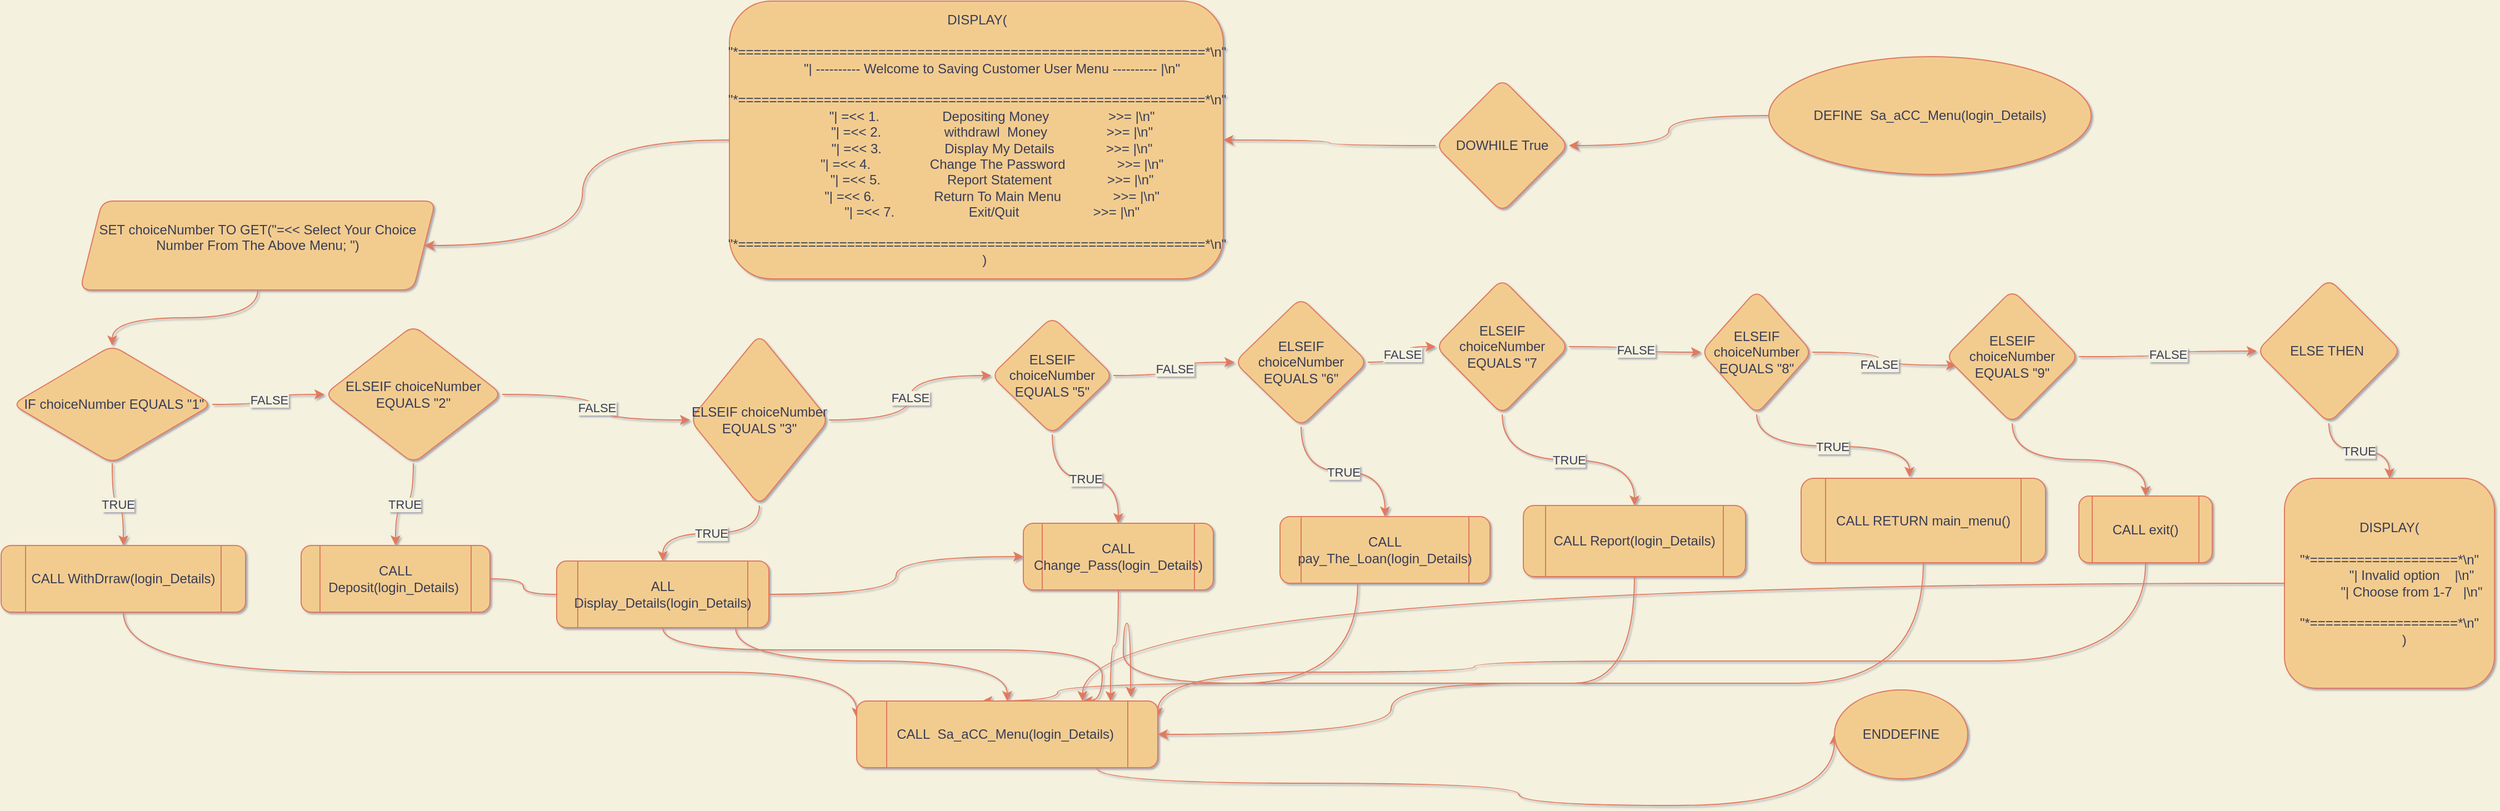 <mxfile version="15.8.4" type="device"><diagram id="C5RBs43oDa-KdzZeNtuy" name="Page-1"><mxGraphModel dx="2076" dy="1376" grid="1" gridSize="10" guides="1" tooltips="1" connect="1" arrows="1" fold="1" page="1" pageScale="1" pageWidth="827" pageHeight="1169" background="#F4F1DE" math="0" shadow="1"><root><mxCell id="WIyWlLk6GJQsqaUBKTNV-0"/><mxCell id="WIyWlLk6GJQsqaUBKTNV-1" parent="WIyWlLk6GJQsqaUBKTNV-0"/><mxCell id="oWzX9Vyd33wCpvHWEbxM-0" style="edgeStyle=orthogonalEdgeStyle;orthogonalLoop=1;jettySize=auto;html=1;strokeColor=#E07A5F;fontColor=#393C56;curved=1;labelBackgroundColor=#F4F1DE;" edge="1" parent="WIyWlLk6GJQsqaUBKTNV-1" source="oWzX9Vyd33wCpvHWEbxM-1" target="oWzX9Vyd33wCpvHWEbxM-3"><mxGeometry relative="1" as="geometry"/></mxCell><mxCell id="oWzX9Vyd33wCpvHWEbxM-1" value="DEFINE&amp;nbsp; Sa_aCC_Menu(login_Details)" style="ellipse;whiteSpace=wrap;html=1;fillColor=#F2CC8F;strokeColor=#E07A5F;fontColor=#393C56;rounded=1;" vertex="1" parent="WIyWlLk6GJQsqaUBKTNV-1"><mxGeometry x="1641" y="70" width="290" height="106" as="geometry"/></mxCell><mxCell id="oWzX9Vyd33wCpvHWEbxM-2" value="" style="edgeStyle=orthogonalEdgeStyle;orthogonalLoop=1;jettySize=auto;html=1;strokeColor=#E07A5F;fontColor=#393C56;curved=1;labelBackgroundColor=#F4F1DE;" edge="1" parent="WIyWlLk6GJQsqaUBKTNV-1" source="oWzX9Vyd33wCpvHWEbxM-3" target="oWzX9Vyd33wCpvHWEbxM-5"><mxGeometry relative="1" as="geometry"/></mxCell><mxCell id="oWzX9Vyd33wCpvHWEbxM-3" value="DOWHILE True" style="rhombus;whiteSpace=wrap;html=1;fillColor=#F2CC8F;strokeColor=#E07A5F;fontColor=#393C56;rounded=1;" vertex="1" parent="WIyWlLk6GJQsqaUBKTNV-1"><mxGeometry x="1341" y="90" width="120" height="120" as="geometry"/></mxCell><mxCell id="oWzX9Vyd33wCpvHWEbxM-4" value="" style="edgeStyle=orthogonalEdgeStyle;orthogonalLoop=1;jettySize=auto;html=1;strokeColor=#E07A5F;fontColor=#393C56;curved=1;labelBackgroundColor=#F4F1DE;" edge="1" parent="WIyWlLk6GJQsqaUBKTNV-1" source="oWzX9Vyd33wCpvHWEbxM-5" target="oWzX9Vyd33wCpvHWEbxM-7"><mxGeometry relative="1" as="geometry"/></mxCell><mxCell id="oWzX9Vyd33wCpvHWEbxM-5" value="&lt;div&gt;DISPLAY(&lt;/div&gt;&lt;div&gt;&amp;nbsp; &amp;nbsp; &amp;nbsp; &amp;nbsp; &quot;*============================================================*\n&quot;&lt;/div&gt;&lt;div&gt;&amp;nbsp; &amp;nbsp; &amp;nbsp; &amp;nbsp; &quot;| ---------- Welcome to Saving Customer User Menu ---------- |\n&quot;&lt;/div&gt;&lt;div&gt;&amp;nbsp; &amp;nbsp; &amp;nbsp; &amp;nbsp; &quot;*============================================================*\n&quot;&lt;/div&gt;&lt;div&gt;&amp;nbsp; &amp;nbsp; &amp;nbsp; &amp;nbsp; &quot;| =&amp;lt;&amp;lt; 1.&amp;nbsp; &amp;nbsp; &amp;nbsp; &amp;nbsp; &amp;nbsp; &amp;nbsp; &amp;nbsp; &amp;nbsp; &amp;nbsp;Depositing Money&amp;nbsp; &amp;nbsp; &amp;nbsp; &amp;nbsp; &amp;nbsp; &amp;nbsp; &amp;nbsp; &amp;nbsp; &amp;gt;&amp;gt;= |\n&quot;&lt;/div&gt;&lt;div&gt;&amp;nbsp; &amp;nbsp; &amp;nbsp; &amp;nbsp; &quot;| =&amp;lt;&amp;lt; 2.&amp;nbsp; &amp;nbsp; &amp;nbsp; &amp;nbsp; &amp;nbsp; &amp;nbsp; &amp;nbsp; &amp;nbsp; &amp;nbsp;withdrawl&amp;nbsp; Money&amp;nbsp; &amp;nbsp; &amp;nbsp; &amp;nbsp; &amp;nbsp; &amp;nbsp; &amp;nbsp; &amp;nbsp; &amp;gt;&amp;gt;= |\n&quot;&lt;/div&gt;&lt;div&gt;&amp;nbsp; &amp;nbsp; &amp;nbsp; &amp;nbsp; &quot;| =&amp;lt;&amp;lt; 3.&amp;nbsp; &amp;nbsp; &amp;nbsp; &amp;nbsp; &amp;nbsp; &amp;nbsp; &amp;nbsp; &amp;nbsp; &amp;nbsp;Display My Details&amp;nbsp; &amp;nbsp; &amp;nbsp; &amp;nbsp; &amp;nbsp; &amp;nbsp; &amp;nbsp; &amp;gt;&amp;gt;= |\n&quot;&lt;/div&gt;&lt;div&gt;&amp;nbsp; &amp;nbsp; &amp;nbsp; &amp;nbsp; &quot;| =&amp;lt;&amp;lt; 4.&amp;nbsp; &amp;nbsp; &amp;nbsp; &amp;nbsp; &amp;nbsp; &amp;nbsp; &amp;nbsp; &amp;nbsp; Change The Password&amp;nbsp; &amp;nbsp; &amp;nbsp; &amp;nbsp; &amp;nbsp; &amp;nbsp; &amp;nbsp; &amp;gt;&amp;gt;= |\n&quot;&lt;/div&gt;&lt;div&gt;&amp;nbsp; &amp;nbsp; &amp;nbsp; &amp;nbsp; &quot;| =&amp;lt;&amp;lt; 5.&amp;nbsp; &amp;nbsp; &amp;nbsp; &amp;nbsp; &amp;nbsp; &amp;nbsp; &amp;nbsp; &amp;nbsp; &amp;nbsp; Report Statement&amp;nbsp; &amp;nbsp; &amp;nbsp; &amp;nbsp; &amp;nbsp; &amp;nbsp; &amp;nbsp; &amp;nbsp;&amp;gt;&amp;gt;= |\n&quot;&lt;/div&gt;&lt;div&gt;&amp;nbsp; &amp;nbsp; &amp;nbsp; &amp;nbsp; &quot;| =&amp;lt;&amp;lt; 6.&amp;nbsp; &amp;nbsp; &amp;nbsp; &amp;nbsp; &amp;nbsp; &amp;nbsp; &amp;nbsp; &amp;nbsp; Return To Main Menu&amp;nbsp; &amp;nbsp; &amp;nbsp; &amp;nbsp; &amp;nbsp; &amp;nbsp; &amp;nbsp; &amp;gt;&amp;gt;= |\n&quot;&lt;/div&gt;&lt;div&gt;&amp;nbsp; &amp;nbsp; &amp;nbsp; &amp;nbsp; &quot;| =&amp;lt;&amp;lt; 7.&amp;nbsp; &amp;nbsp; &amp;nbsp; &amp;nbsp; &amp;nbsp; &amp;nbsp; &amp;nbsp; &amp;nbsp; &amp;nbsp; &amp;nbsp; Exit/Quit&amp;nbsp; &amp;nbsp; &amp;nbsp; &amp;nbsp; &amp;nbsp; &amp;nbsp; &amp;nbsp; &amp;nbsp; &amp;nbsp; &amp;nbsp; &amp;gt;&amp;gt;= |\n&quot;&lt;/div&gt;&lt;div&gt;&amp;nbsp; &amp;nbsp; &amp;nbsp; &amp;nbsp; &quot;*============================================================*\n&quot;&lt;/div&gt;&lt;div&gt;&amp;nbsp; &amp;nbsp; )&lt;/div&gt;" style="whiteSpace=wrap;html=1;fillColor=#F2CC8F;strokeColor=#E07A5F;fontColor=#393C56;rounded=1;" vertex="1" parent="WIyWlLk6GJQsqaUBKTNV-1"><mxGeometry x="705.5" y="20" width="444.5" height="250" as="geometry"/></mxCell><mxCell id="oWzX9Vyd33wCpvHWEbxM-6" style="edgeStyle=orthogonalEdgeStyle;orthogonalLoop=1;jettySize=auto;html=1;entryX=0.5;entryY=0;entryDx=0;entryDy=0;strokeColor=#E07A5F;fontColor=#393C56;curved=1;labelBackgroundColor=#F4F1DE;" edge="1" parent="WIyWlLk6GJQsqaUBKTNV-1" source="oWzX9Vyd33wCpvHWEbxM-7" target="oWzX9Vyd33wCpvHWEbxM-10"><mxGeometry relative="1" as="geometry"/></mxCell><mxCell id="oWzX9Vyd33wCpvHWEbxM-7" value="&lt;div&gt;SET choiceNumber TO GET(&quot;=&amp;lt;&amp;lt; Select Your Choice Number From The Above Menu; &quot;)&lt;/div&gt;&lt;div&gt;&lt;br&gt;&lt;/div&gt;" style="shape=parallelogram;perimeter=parallelogramPerimeter;whiteSpace=wrap;html=1;fixedSize=1;fillColor=#F2CC8F;strokeColor=#E07A5F;fontColor=#393C56;rounded=1;" vertex="1" parent="WIyWlLk6GJQsqaUBKTNV-1"><mxGeometry x="121" y="200" width="320" height="80" as="geometry"/></mxCell><mxCell id="oWzX9Vyd33wCpvHWEbxM-8" value="TRUE" style="edgeStyle=orthogonalEdgeStyle;orthogonalLoop=1;jettySize=auto;html=1;strokeColor=#E07A5F;fontColor=#393C56;curved=1;labelBackgroundColor=#F4F1DE;" edge="1" parent="WIyWlLk6GJQsqaUBKTNV-1" source="oWzX9Vyd33wCpvHWEbxM-10" target="oWzX9Vyd33wCpvHWEbxM-38"><mxGeometry relative="1" as="geometry"/></mxCell><mxCell id="oWzX9Vyd33wCpvHWEbxM-9" value="FALSE" style="edgeStyle=orthogonalEdgeStyle;orthogonalLoop=1;jettySize=auto;html=1;strokeColor=#E07A5F;fontColor=#393C56;curved=1;labelBackgroundColor=#F4F1DE;" edge="1" parent="WIyWlLk6GJQsqaUBKTNV-1" source="oWzX9Vyd33wCpvHWEbxM-10" target="oWzX9Vyd33wCpvHWEbxM-13"><mxGeometry relative="1" as="geometry"/></mxCell><mxCell id="oWzX9Vyd33wCpvHWEbxM-10" value="&amp;nbsp;IF choiceNumber EQUALS &quot;1&quot;" style="rhombus;whiteSpace=wrap;html=1;fillColor=#F2CC8F;strokeColor=#E07A5F;fontColor=#393C56;rounded=1;" vertex="1" parent="WIyWlLk6GJQsqaUBKTNV-1"><mxGeometry x="60" y="330" width="180" height="106" as="geometry"/></mxCell><mxCell id="oWzX9Vyd33wCpvHWEbxM-11" value="TRUE" style="edgeStyle=orthogonalEdgeStyle;orthogonalLoop=1;jettySize=auto;html=1;strokeColor=#E07A5F;fontColor=#393C56;curved=1;labelBackgroundColor=#F4F1DE;" edge="1" parent="WIyWlLk6GJQsqaUBKTNV-1" source="oWzX9Vyd33wCpvHWEbxM-13" target="oWzX9Vyd33wCpvHWEbxM-40"><mxGeometry relative="1" as="geometry"/></mxCell><mxCell id="oWzX9Vyd33wCpvHWEbxM-12" value="FALSE" style="edgeStyle=orthogonalEdgeStyle;orthogonalLoop=1;jettySize=auto;html=1;strokeColor=#E07A5F;fontColor=#393C56;curved=1;labelBackgroundColor=#F4F1DE;" edge="1" parent="WIyWlLk6GJQsqaUBKTNV-1" source="oWzX9Vyd33wCpvHWEbxM-13" target="oWzX9Vyd33wCpvHWEbxM-16"><mxGeometry relative="1" as="geometry"/></mxCell><mxCell id="oWzX9Vyd33wCpvHWEbxM-13" value="ELSEIF choiceNumber EQUALS &quot;2&quot;" style="rhombus;whiteSpace=wrap;html=1;fillColor=#F2CC8F;strokeColor=#E07A5F;fontColor=#393C56;rounded=1;" vertex="1" parent="WIyWlLk6GJQsqaUBKTNV-1"><mxGeometry x="341" y="312" width="160" height="124" as="geometry"/></mxCell><mxCell id="oWzX9Vyd33wCpvHWEbxM-14" value="TRUE" style="edgeStyle=orthogonalEdgeStyle;orthogonalLoop=1;jettySize=auto;html=1;strokeColor=#E07A5F;fontColor=#393C56;curved=1;labelBackgroundColor=#F4F1DE;" edge="1" parent="WIyWlLk6GJQsqaUBKTNV-1" source="oWzX9Vyd33wCpvHWEbxM-16" target="oWzX9Vyd33wCpvHWEbxM-57"><mxGeometry relative="1" as="geometry"/></mxCell><mxCell id="oWzX9Vyd33wCpvHWEbxM-15" value="FALSE" style="edgeStyle=orthogonalEdgeStyle;orthogonalLoop=1;jettySize=auto;html=1;strokeColor=#E07A5F;fontColor=#393C56;entryX=0;entryY=0.5;entryDx=0;entryDy=0;curved=1;labelBackgroundColor=#F4F1DE;" edge="1" parent="WIyWlLk6GJQsqaUBKTNV-1" source="oWzX9Vyd33wCpvHWEbxM-16" target="oWzX9Vyd33wCpvHWEbxM-22"><mxGeometry relative="1" as="geometry"><mxPoint x="741.028" y="361.471" as="targetPoint"/></mxGeometry></mxCell><mxCell id="oWzX9Vyd33wCpvHWEbxM-16" value="ELSEIF choiceNumber EQUALS &quot;3&quot;" style="rhombus;whiteSpace=wrap;html=1;fillColor=#F2CC8F;strokeColor=#E07A5F;fontColor=#393C56;rounded=1;" vertex="1" parent="WIyWlLk6GJQsqaUBKTNV-1"><mxGeometry x="670" y="320" width="125" height="154" as="geometry"/></mxCell><mxCell id="oWzX9Vyd33wCpvHWEbxM-20" value="TRUE" style="edgeStyle=orthogonalEdgeStyle;orthogonalLoop=1;jettySize=auto;html=1;strokeColor=#E07A5F;fontColor=#393C56;curved=1;labelBackgroundColor=#F4F1DE;" edge="1" parent="WIyWlLk6GJQsqaUBKTNV-1" source="oWzX9Vyd33wCpvHWEbxM-22" target="oWzX9Vyd33wCpvHWEbxM-45"><mxGeometry relative="1" as="geometry"/></mxCell><mxCell id="oWzX9Vyd33wCpvHWEbxM-21" value="FALSE" style="edgeStyle=orthogonalEdgeStyle;orthogonalLoop=1;jettySize=auto;html=1;strokeColor=#E07A5F;fontColor=#393C56;curved=1;labelBackgroundColor=#F4F1DE;" edge="1" parent="WIyWlLk6GJQsqaUBKTNV-1" source="oWzX9Vyd33wCpvHWEbxM-22" target="oWzX9Vyd33wCpvHWEbxM-25"><mxGeometry relative="1" as="geometry"/></mxCell><mxCell id="oWzX9Vyd33wCpvHWEbxM-22" value="ELSEIF choiceNumber EQUALS &quot;5&quot;" style="rhombus;whiteSpace=wrap;html=1;fillColor=#F2CC8F;strokeColor=#E07A5F;fontColor=#393C56;rounded=1;" vertex="1" parent="WIyWlLk6GJQsqaUBKTNV-1"><mxGeometry x="941" y="304" width="110" height="106" as="geometry"/></mxCell><mxCell id="oWzX9Vyd33wCpvHWEbxM-23" value="TRUE" style="edgeStyle=orthogonalEdgeStyle;orthogonalLoop=1;jettySize=auto;html=1;strokeColor=#E07A5F;fontColor=#393C56;curved=1;labelBackgroundColor=#F4F1DE;" edge="1" parent="WIyWlLk6GJQsqaUBKTNV-1" source="oWzX9Vyd33wCpvHWEbxM-25" target="oWzX9Vyd33wCpvHWEbxM-47"><mxGeometry relative="1" as="geometry"/></mxCell><mxCell id="oWzX9Vyd33wCpvHWEbxM-24" value="FALSE" style="edgeStyle=orthogonalEdgeStyle;orthogonalLoop=1;jettySize=auto;html=1;strokeColor=#E07A5F;fontColor=#393C56;curved=1;labelBackgroundColor=#F4F1DE;" edge="1" parent="WIyWlLk6GJQsqaUBKTNV-1" source="oWzX9Vyd33wCpvHWEbxM-25" target="oWzX9Vyd33wCpvHWEbxM-28"><mxGeometry relative="1" as="geometry"/></mxCell><mxCell id="oWzX9Vyd33wCpvHWEbxM-25" value="ELSEIF choiceNumber EQUALS &quot;6&quot;" style="rhombus;whiteSpace=wrap;html=1;fillColor=#F2CC8F;strokeColor=#E07A5F;fontColor=#393C56;rounded=1;" vertex="1" parent="WIyWlLk6GJQsqaUBKTNV-1"><mxGeometry x="1160" y="287" width="120" height="116" as="geometry"/></mxCell><mxCell id="oWzX9Vyd33wCpvHWEbxM-26" value="FALSE" style="edgeStyle=orthogonalEdgeStyle;orthogonalLoop=1;jettySize=auto;html=1;entryX=0;entryY=0.5;entryDx=0;entryDy=0;strokeColor=#E07A5F;fontColor=#393C56;curved=1;labelBackgroundColor=#F4F1DE;" edge="1" parent="WIyWlLk6GJQsqaUBKTNV-1" source="oWzX9Vyd33wCpvHWEbxM-28" target="oWzX9Vyd33wCpvHWEbxM-31"><mxGeometry relative="1" as="geometry"/></mxCell><mxCell id="oWzX9Vyd33wCpvHWEbxM-27" value="TRUE" style="edgeStyle=orthogonalEdgeStyle;orthogonalLoop=1;jettySize=auto;html=1;strokeColor=#E07A5F;fontColor=#393C56;curved=1;labelBackgroundColor=#F4F1DE;" edge="1" parent="WIyWlLk6GJQsqaUBKTNV-1" source="oWzX9Vyd33wCpvHWEbxM-28" target="oWzX9Vyd33wCpvHWEbxM-53"><mxGeometry relative="1" as="geometry"/></mxCell><mxCell id="oWzX9Vyd33wCpvHWEbxM-28" value="ELSEIF choiceNumber EQUALS &quot;7" style="rhombus;whiteSpace=wrap;html=1;fillColor=#F2CC8F;strokeColor=#E07A5F;fontColor=#393C56;rounded=1;" vertex="1" parent="WIyWlLk6GJQsqaUBKTNV-1"><mxGeometry x="1341" y="270" width="120" height="122" as="geometry"/></mxCell><mxCell id="oWzX9Vyd33wCpvHWEbxM-29" value="TRUE" style="edgeStyle=orthogonalEdgeStyle;orthogonalLoop=1;jettySize=auto;html=1;entryX=0.443;entryY=-0.017;entryDx=0;entryDy=0;entryPerimeter=0;strokeColor=#E07A5F;fontColor=#393C56;curved=1;labelBackgroundColor=#F4F1DE;" edge="1" parent="WIyWlLk6GJQsqaUBKTNV-1" source="oWzX9Vyd33wCpvHWEbxM-31" target="oWzX9Vyd33wCpvHWEbxM-51"><mxGeometry relative="1" as="geometry"/></mxCell><mxCell id="oWzX9Vyd33wCpvHWEbxM-30" value="FALSE" style="edgeStyle=orthogonalEdgeStyle;orthogonalLoop=1;jettySize=auto;html=1;entryX=0.079;entryY=0.565;entryDx=0;entryDy=0;entryPerimeter=0;strokeColor=#E07A5F;fontColor=#393C56;curved=1;labelBackgroundColor=#F4F1DE;" edge="1" parent="WIyWlLk6GJQsqaUBKTNV-1" source="oWzX9Vyd33wCpvHWEbxM-31" target="oWzX9Vyd33wCpvHWEbxM-34"><mxGeometry relative="1" as="geometry"/></mxCell><mxCell id="oWzX9Vyd33wCpvHWEbxM-31" value="ELSEIF choiceNumber EQUALS &quot;8&quot;" style="rhombus;whiteSpace=wrap;html=1;fillColor=#F2CC8F;strokeColor=#E07A5F;fontColor=#393C56;rounded=1;" vertex="1" parent="WIyWlLk6GJQsqaUBKTNV-1"><mxGeometry x="1580" y="280" width="100" height="112" as="geometry"/></mxCell><mxCell id="oWzX9Vyd33wCpvHWEbxM-32" value="FALSE" style="edgeStyle=orthogonalEdgeStyle;orthogonalLoop=1;jettySize=auto;html=1;strokeColor=#E07A5F;fontColor=#393C56;curved=1;labelBackgroundColor=#F4F1DE;" edge="1" parent="WIyWlLk6GJQsqaUBKTNV-1" source="oWzX9Vyd33wCpvHWEbxM-34" target="oWzX9Vyd33wCpvHWEbxM-36"><mxGeometry relative="1" as="geometry"><mxPoint x="1771" y="325" as="targetPoint"/></mxGeometry></mxCell><mxCell id="oWzX9Vyd33wCpvHWEbxM-33" style="edgeStyle=orthogonalEdgeStyle;sketch=0;orthogonalLoop=1;jettySize=auto;html=1;entryX=0.5;entryY=0;entryDx=0;entryDy=0;fontColor=#393C56;strokeColor=#E07A5F;fillColor=#F2CC8F;curved=1;labelBackgroundColor=#F4F1DE;" edge="1" parent="WIyWlLk6GJQsqaUBKTNV-1" source="oWzX9Vyd33wCpvHWEbxM-34" target="oWzX9Vyd33wCpvHWEbxM-49"><mxGeometry relative="1" as="geometry"/></mxCell><mxCell id="oWzX9Vyd33wCpvHWEbxM-34" value="ELSEIF choiceNumber EQUALS &quot;9&quot;" style="rhombus;whiteSpace=wrap;html=1;fillColor=#F2CC8F;strokeColor=#E07A5F;fontColor=#393C56;rounded=1;" vertex="1" parent="WIyWlLk6GJQsqaUBKTNV-1"><mxGeometry x="1800" y="280" width="120" height="120" as="geometry"/></mxCell><mxCell id="oWzX9Vyd33wCpvHWEbxM-35" value="TRUE" style="edgeStyle=orthogonalEdgeStyle;orthogonalLoop=1;jettySize=auto;html=1;entryX=0.5;entryY=0;entryDx=0;entryDy=0;strokeColor=#E07A5F;fontColor=#393C56;curved=1;labelBackgroundColor=#F4F1DE;" edge="1" parent="WIyWlLk6GJQsqaUBKTNV-1" source="oWzX9Vyd33wCpvHWEbxM-36" target="oWzX9Vyd33wCpvHWEbxM-60"><mxGeometry relative="1" as="geometry"><mxPoint x="2205" y="490" as="targetPoint"/></mxGeometry></mxCell><mxCell id="oWzX9Vyd33wCpvHWEbxM-36" value="ELSE THEN&amp;nbsp;" style="rhombus;whiteSpace=wrap;html=1;fillColor=#F2CC8F;strokeColor=#E07A5F;fontColor=#393C56;rounded=1;" vertex="1" parent="WIyWlLk6GJQsqaUBKTNV-1"><mxGeometry x="2080" y="270" width="130" height="130" as="geometry"/></mxCell><mxCell id="oWzX9Vyd33wCpvHWEbxM-37" style="edgeStyle=orthogonalEdgeStyle;orthogonalLoop=1;jettySize=auto;html=1;entryX=0;entryY=0.25;entryDx=0;entryDy=0;strokeColor=#E07A5F;fontColor=#393C56;curved=1;labelBackgroundColor=#F4F1DE;" edge="1" parent="WIyWlLk6GJQsqaUBKTNV-1" source="oWzX9Vyd33wCpvHWEbxM-38" target="oWzX9Vyd33wCpvHWEbxM-55"><mxGeometry relative="1" as="geometry"><Array as="points"><mxPoint x="571" y="624"/><mxPoint x="961" y="624"/></Array></mxGeometry></mxCell><mxCell id="oWzX9Vyd33wCpvHWEbxM-38" value="CALL WithDrraw(login_Details)" style="shape=process;whiteSpace=wrap;html=1;backgroundOutline=1;fillColor=#F2CC8F;strokeColor=#E07A5F;fontColor=#393C56;rounded=1;" vertex="1" parent="WIyWlLk6GJQsqaUBKTNV-1"><mxGeometry x="50" y="510" width="220" height="60" as="geometry"/></mxCell><mxCell id="oWzX9Vyd33wCpvHWEbxM-39" style="edgeStyle=orthogonalEdgeStyle;orthogonalLoop=1;jettySize=auto;html=1;startArrow=none;strokeColor=#E07A5F;fontColor=#393C56;curved=1;labelBackgroundColor=#F4F1DE;" edge="1" parent="WIyWlLk6GJQsqaUBKTNV-1" source="oWzX9Vyd33wCpvHWEbxM-57" target="oWzX9Vyd33wCpvHWEbxM-55"><mxGeometry relative="1" as="geometry"><Array as="points"><mxPoint x="711" y="614"/></Array></mxGeometry></mxCell><mxCell id="oWzX9Vyd33wCpvHWEbxM-40" value="CALL Deposit(login_Details)&amp;nbsp;" style="shape=process;whiteSpace=wrap;html=1;backgroundOutline=1;fillColor=#F2CC8F;strokeColor=#E07A5F;fontColor=#393C56;rounded=1;" vertex="1" parent="WIyWlLk6GJQsqaUBKTNV-1"><mxGeometry x="320" y="510" width="170" height="60" as="geometry"/></mxCell><mxCell id="oWzX9Vyd33wCpvHWEbxM-41" style="edgeStyle=orthogonalEdgeStyle;orthogonalLoop=1;jettySize=auto;html=1;entryX=0.75;entryY=0;entryDx=0;entryDy=0;strokeColor=#E07A5F;fontColor=#393C56;curved=1;labelBackgroundColor=#F4F1DE;" edge="1" parent="WIyWlLk6GJQsqaUBKTNV-1" source="oWzX9Vyd33wCpvHWEbxM-57" target="oWzX9Vyd33wCpvHWEbxM-55"><mxGeometry relative="1" as="geometry"><Array as="points"><mxPoint x="851" y="604"/><mxPoint x="1041" y="604"/><mxPoint x="1041" y="584"/></Array></mxGeometry></mxCell><mxCell id="oWzX9Vyd33wCpvHWEbxM-44" style="edgeStyle=orthogonalEdgeStyle;orthogonalLoop=1;jettySize=auto;html=1;entryX=0.843;entryY=0.003;entryDx=0;entryDy=0;entryPerimeter=0;strokeColor=#E07A5F;fontColor=#393C56;curved=1;labelBackgroundColor=#F4F1DE;" edge="1" parent="WIyWlLk6GJQsqaUBKTNV-1" source="oWzX9Vyd33wCpvHWEbxM-45" target="oWzX9Vyd33wCpvHWEbxM-55"><mxGeometry relative="1" as="geometry"/></mxCell><mxCell id="oWzX9Vyd33wCpvHWEbxM-45" value="CALL Change_Pass(login_Details)" style="shape=process;whiteSpace=wrap;html=1;backgroundOutline=1;fillColor=#F2CC8F;strokeColor=#E07A5F;fontColor=#393C56;rounded=1;" vertex="1" parent="WIyWlLk6GJQsqaUBKTNV-1"><mxGeometry x="970" y="490" width="171" height="60" as="geometry"/></mxCell><mxCell id="oWzX9Vyd33wCpvHWEbxM-46" style="edgeStyle=orthogonalEdgeStyle;orthogonalLoop=1;jettySize=auto;html=1;entryX=0.91;entryY=-0.063;entryDx=0;entryDy=0;entryPerimeter=0;strokeColor=#E07A5F;fontColor=#393C56;curved=1;labelBackgroundColor=#F4F1DE;" edge="1" parent="WIyWlLk6GJQsqaUBKTNV-1" source="oWzX9Vyd33wCpvHWEbxM-47" target="oWzX9Vyd33wCpvHWEbxM-55"><mxGeometry relative="1" as="geometry"><Array as="points"><mxPoint x="1271" y="634"/><mxPoint x="1060" y="634"/><mxPoint x="1060" y="580"/></Array></mxGeometry></mxCell><mxCell id="oWzX9Vyd33wCpvHWEbxM-47" value="CALL pay_The_Loan(login_Details)" style="shape=process;whiteSpace=wrap;html=1;backgroundOutline=1;fillColor=#F2CC8F;strokeColor=#E07A5F;fontColor=#393C56;rounded=1;" vertex="1" parent="WIyWlLk6GJQsqaUBKTNV-1"><mxGeometry x="1201" y="484" width="189" height="60" as="geometry"/></mxCell><mxCell id="oWzX9Vyd33wCpvHWEbxM-48" style="edgeStyle=orthogonalEdgeStyle;orthogonalLoop=1;jettySize=auto;html=1;entryX=1;entryY=0.25;entryDx=0;entryDy=0;strokeColor=#E07A5F;fontColor=#393C56;curved=1;labelBackgroundColor=#F4F1DE;" edge="1" parent="WIyWlLk6GJQsqaUBKTNV-1" source="oWzX9Vyd33wCpvHWEbxM-49" target="oWzX9Vyd33wCpvHWEbxM-55"><mxGeometry relative="1" as="geometry"><Array as="points"><mxPoint x="1701" y="614"/><mxPoint x="1376" y="614"/><mxPoint x="1376" y="624"/><mxPoint x="1151" y="624"/></Array></mxGeometry></mxCell><mxCell id="oWzX9Vyd33wCpvHWEbxM-49" value="CALL exit()" style="shape=process;whiteSpace=wrap;html=1;backgroundOutline=1;fillColor=#F2CC8F;strokeColor=#E07A5F;fontColor=#393C56;rounded=1;" vertex="1" parent="WIyWlLk6GJQsqaUBKTNV-1"><mxGeometry x="1920" y="465.5" width="120" height="60" as="geometry"/></mxCell><mxCell id="oWzX9Vyd33wCpvHWEbxM-50" style="edgeStyle=orthogonalEdgeStyle;orthogonalLoop=1;jettySize=auto;html=1;entryX=1;entryY=0.5;entryDx=0;entryDy=0;strokeColor=#E07A5F;fontColor=#393C56;curved=1;labelBackgroundColor=#F4F1DE;" edge="1" parent="WIyWlLk6GJQsqaUBKTNV-1" source="oWzX9Vyd33wCpvHWEbxM-51" target="oWzX9Vyd33wCpvHWEbxM-55"><mxGeometry relative="1" as="geometry"><Array as="points"><mxPoint x="1551" y="634"/><mxPoint x="1301" y="634"/><mxPoint x="1301" y="614"/></Array></mxGeometry></mxCell><mxCell id="oWzX9Vyd33wCpvHWEbxM-51" value="CALL RETURN main_menu()" style="shape=process;whiteSpace=wrap;html=1;backgroundOutline=1;fillColor=#F2CC8F;strokeColor=#E07A5F;fontColor=#393C56;rounded=1;" vertex="1" parent="WIyWlLk6GJQsqaUBKTNV-1"><mxGeometry x="1670" y="449.5" width="220" height="76" as="geometry"/></mxCell><mxCell id="oWzX9Vyd33wCpvHWEbxM-52" style="edgeStyle=orthogonalEdgeStyle;orthogonalLoop=1;jettySize=auto;html=1;entryX=0.417;entryY=0;entryDx=0;entryDy=0;entryPerimeter=0;strokeColor=#E07A5F;fontColor=#393C56;curved=1;labelBackgroundColor=#F4F1DE;" edge="1" parent="WIyWlLk6GJQsqaUBKTNV-1" source="oWzX9Vyd33wCpvHWEbxM-53" target="oWzX9Vyd33wCpvHWEbxM-55"><mxGeometry relative="1" as="geometry"><Array as="points"><mxPoint x="1411" y="634"/><mxPoint x="1001" y="634"/><mxPoint x="1001" y="584"/></Array></mxGeometry></mxCell><mxCell id="oWzX9Vyd33wCpvHWEbxM-53" value="CALL Report(login_Details)" style="shape=process;whiteSpace=wrap;html=1;backgroundOutline=1;fillColor=#F2CC8F;strokeColor=#E07A5F;fontColor=#393C56;rounded=1;" vertex="1" parent="WIyWlLk6GJQsqaUBKTNV-1"><mxGeometry x="1420" y="474" width="200" height="64" as="geometry"/></mxCell><mxCell id="oWzX9Vyd33wCpvHWEbxM-54" style="edgeStyle=orthogonalEdgeStyle;orthogonalLoop=1;jettySize=auto;html=1;entryX=0;entryY=0.5;entryDx=0;entryDy=0;strokeColor=#E07A5F;fontColor=#393C56;curved=1;labelBackgroundColor=#F4F1DE;" edge="1" parent="WIyWlLk6GJQsqaUBKTNV-1" source="oWzX9Vyd33wCpvHWEbxM-55" target="oWzX9Vyd33wCpvHWEbxM-56"><mxGeometry relative="1" as="geometry"><Array as="points"><mxPoint x="1036" y="724"/><mxPoint x="1416" y="724"/><mxPoint x="1416" y="744"/></Array></mxGeometry></mxCell><mxCell id="oWzX9Vyd33wCpvHWEbxM-55" value="CALL&amp;nbsp;&amp;nbsp;Sa_aCC_Menu(login_Details)&amp;nbsp;" style="shape=process;whiteSpace=wrap;html=1;backgroundOutline=1;fillColor=#F2CC8F;strokeColor=#E07A5F;fontColor=#393C56;rounded=1;" vertex="1" parent="WIyWlLk6GJQsqaUBKTNV-1"><mxGeometry x="820" y="650" width="271" height="60" as="geometry"/></mxCell><mxCell id="oWzX9Vyd33wCpvHWEbxM-56" value="ENDDEFINE" style="ellipse;whiteSpace=wrap;html=1;fillColor=#F2CC8F;strokeColor=#E07A5F;fontColor=#393C56;rounded=1;" vertex="1" parent="WIyWlLk6GJQsqaUBKTNV-1"><mxGeometry x="1700" y="640" width="120" height="80" as="geometry"/></mxCell><mxCell id="oWzX9Vyd33wCpvHWEbxM-62" style="edgeStyle=orthogonalEdgeStyle;orthogonalLoop=1;jettySize=auto;html=1;curved=1;labelBackgroundColor=#F4F1DE;strokeColor=#E07A5F;fontColor=#393C56;" edge="1" parent="WIyWlLk6GJQsqaUBKTNV-1" source="oWzX9Vyd33wCpvHWEbxM-57" target="oWzX9Vyd33wCpvHWEbxM-45"><mxGeometry relative="1" as="geometry"/></mxCell><mxCell id="oWzX9Vyd33wCpvHWEbxM-57" value="ALL Display_Details(login_Details)" style="shape=process;whiteSpace=wrap;html=1;backgroundOutline=1;fillColor=#F2CC8F;strokeColor=#E07A5F;fontColor=#393C56;rounded=1;" vertex="1" parent="WIyWlLk6GJQsqaUBKTNV-1"><mxGeometry x="550" y="524" width="191" height="60" as="geometry"/></mxCell><mxCell id="oWzX9Vyd33wCpvHWEbxM-58" value="" style="edgeStyle=orthogonalEdgeStyle;orthogonalLoop=1;jettySize=auto;html=1;endArrow=none;strokeColor=#E07A5F;fontColor=#393C56;curved=1;labelBackgroundColor=#F4F1DE;" edge="1" parent="WIyWlLk6GJQsqaUBKTNV-1" source="oWzX9Vyd33wCpvHWEbxM-40" target="oWzX9Vyd33wCpvHWEbxM-57"><mxGeometry relative="1" as="geometry"><mxPoint x="571" y="494.0" as="sourcePoint"/><mxPoint x="961" y="614.0" as="targetPoint"/><Array as="points"/></mxGeometry></mxCell><mxCell id="oWzX9Vyd33wCpvHWEbxM-59" style="edgeStyle=orthogonalEdgeStyle;sketch=0;orthogonalLoop=1;jettySize=auto;html=1;entryX=0.75;entryY=0;entryDx=0;entryDy=0;fontColor=#393C56;strokeColor=#E07A5F;fillColor=#F2CC8F;curved=1;labelBackgroundColor=#F4F1DE;" edge="1" parent="WIyWlLk6GJQsqaUBKTNV-1" source="oWzX9Vyd33wCpvHWEbxM-60" target="oWzX9Vyd33wCpvHWEbxM-55"><mxGeometry relative="1" as="geometry"/></mxCell><mxCell id="oWzX9Vyd33wCpvHWEbxM-60" value="&lt;div&gt;DISPLAY(&lt;/div&gt;&lt;div&gt;&amp;nbsp; &amp;nbsp; &amp;nbsp; &amp;nbsp; &amp;nbsp; &amp;nbsp; &quot;*===================*\n&quot;&lt;/div&gt;&lt;div&gt;&amp;nbsp; &amp;nbsp; &amp;nbsp; &amp;nbsp; &amp;nbsp; &amp;nbsp; &quot;| Invalid option&amp;nbsp; &amp;nbsp; |\n&quot;&lt;/div&gt;&lt;div&gt;&amp;nbsp; &amp;nbsp; &amp;nbsp; &amp;nbsp; &amp;nbsp; &amp;nbsp; &quot;| Choose from 1-7&amp;nbsp; &amp;nbsp;|\n&quot;&lt;/div&gt;&lt;div&gt;&amp;nbsp; &amp;nbsp; &amp;nbsp; &amp;nbsp; &amp;nbsp; &amp;nbsp; &quot;*===================*\n&quot;&lt;/div&gt;&lt;div&gt;&amp;nbsp; &amp;nbsp; &amp;nbsp; &amp;nbsp; )&lt;/div&gt;" style="whiteSpace=wrap;html=1;aspect=fixed;fillColor=#F2CC8F;strokeColor=#E07A5F;fontColor=#393C56;rounded=1;" vertex="1" parent="WIyWlLk6GJQsqaUBKTNV-1"><mxGeometry x="2105" y="449.5" width="189" height="189" as="geometry"/></mxCell></root></mxGraphModel></diagram></mxfile>